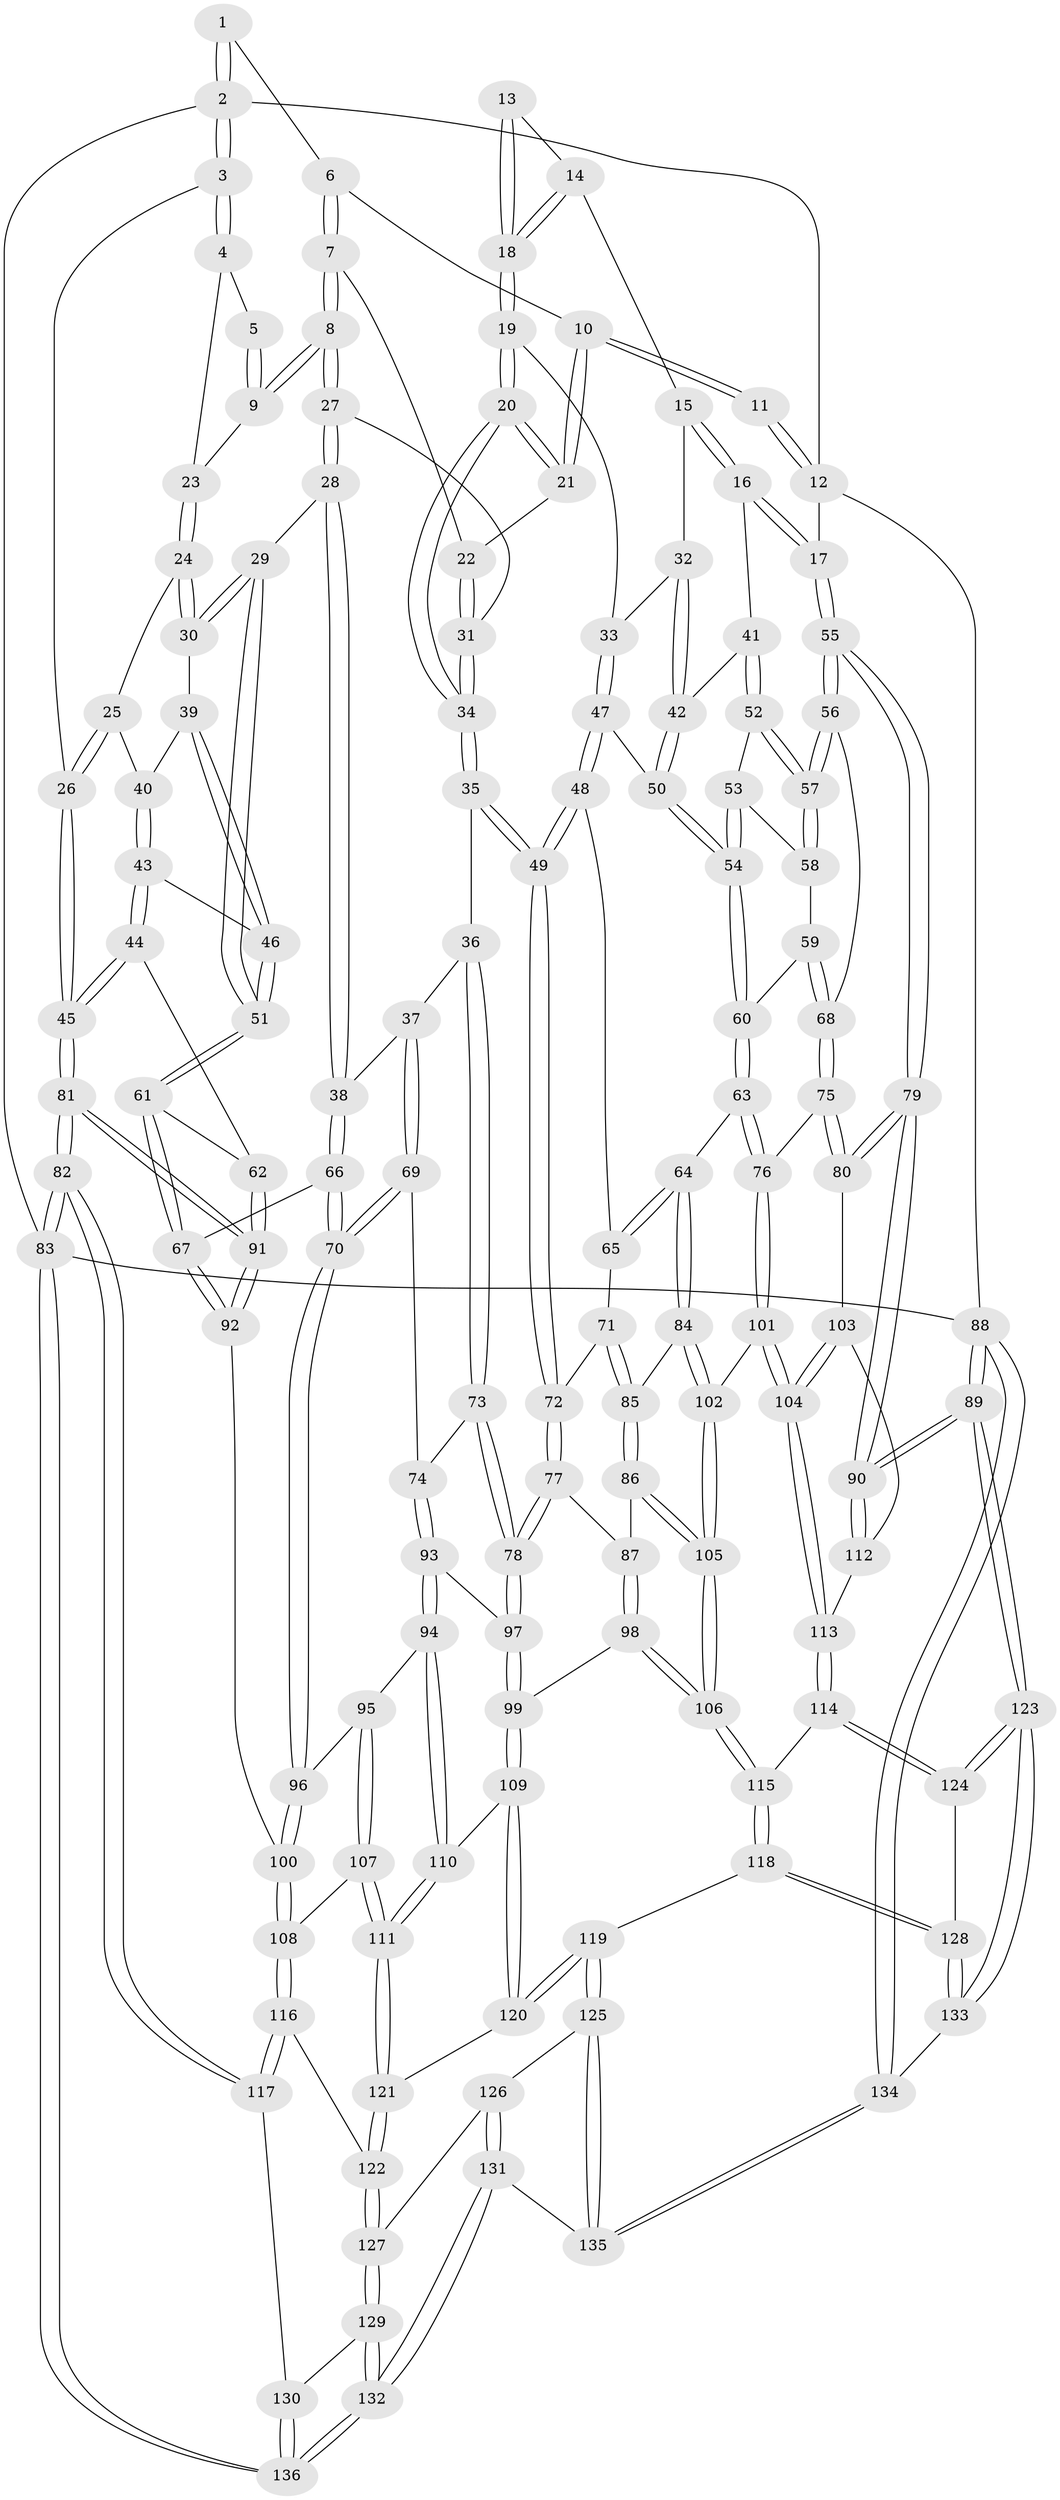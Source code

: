 // Generated by graph-tools (version 1.1) at 2025/50/03/09/25 03:50:57]
// undirected, 136 vertices, 337 edges
graph export_dot {
graph [start="1"]
  node [color=gray90,style=filled];
  1 [pos="+0.25184426516633296+0"];
  2 [pos="+0+0"];
  3 [pos="+0+0"];
  4 [pos="+0.1587519143109027+0.07322681275417203"];
  5 [pos="+0.24187924087233445+0"];
  6 [pos="+0.4100215584539509+0"];
  7 [pos="+0.3648202910416169+0.049778892707695296"];
  8 [pos="+0.29126697459998646+0.11484267349033478"];
  9 [pos="+0.25962959350207304+0.09502831046496941"];
  10 [pos="+0.5721357059298093+0"];
  11 [pos="+0.6217034414656712+0"];
  12 [pos="+1+0"];
  13 [pos="+0.6261017521560786+0"];
  14 [pos="+0.7739504871770843+0.10032097861521365"];
  15 [pos="+0.8643428826681123+0.09313469433550926"];
  16 [pos="+1+0.06642807664340745"];
  17 [pos="+1+0"];
  18 [pos="+0.6964306319680358+0.14560779639140445"];
  19 [pos="+0.6726887545247662+0.17846023489968846"];
  20 [pos="+0.5625612392842124+0.19757861556397888"];
  21 [pos="+0.5291031196266511+0.12247957007772356"];
  22 [pos="+0.46007609279061146+0.11203085403043621"];
  23 [pos="+0.1739342648873871+0.09827375671040305"];
  24 [pos="+0.13777493335294175+0.15857565450508992"];
  25 [pos="+0+0.15892034994803816"];
  26 [pos="+0+0.02785598338277326"];
  27 [pos="+0.30783569109216835+0.1704997405454188"];
  28 [pos="+0.24048376407475677+0.29107993075071115"];
  29 [pos="+0.23998324362483622+0.29117836456769514"];
  30 [pos="+0.17469548069286536+0.23561877132975292"];
  31 [pos="+0.3339648311806621+0.17499466437021383"];
  32 [pos="+0.7567057385163105+0.22607713241943111"];
  33 [pos="+0.7161656409585221+0.21649670175496954"];
  34 [pos="+0.5182876555969338+0.2954670087674521"];
  35 [pos="+0.5165465446511287+0.30827921065708486"];
  36 [pos="+0.40179375274009405+0.35215288335946227"];
  37 [pos="+0.3667393008526893+0.3519325709435056"];
  38 [pos="+0.3371553493045394+0.34796293585640026"];
  39 [pos="+0.10555092459476448+0.25271709336347065"];
  40 [pos="+0.06121251292934894+0.25019039756153777"];
  41 [pos="+0.9273533298002006+0.20500857586293722"];
  42 [pos="+0.819284029247611+0.2527820586104993"];
  43 [pos="+0.05613048001407167+0.3276549583339241"];
  44 [pos="+0.04494067513515999+0.3358572728366492"];
  45 [pos="+0+0.44941680331065237"];
  46 [pos="+0.09785049159037075+0.32703366583873344"];
  47 [pos="+0.7237751243060024+0.34283354932192817"];
  48 [pos="+0.7090446993210433+0.35523220674074063"];
  49 [pos="+0.543476196376553+0.3479469554163207"];
  50 [pos="+0.7999770153205908+0.33787554998776764"];
  51 [pos="+0.19151657551709078+0.34604317659680367"];
  52 [pos="+0.9275029133220264+0.25394317706007263"];
  53 [pos="+0.8996840328576946+0.30779314919794837"];
  54 [pos="+0.8172168280806139+0.3569822959357136"];
  55 [pos="+1+0.4204157824036723"];
  56 [pos="+0.9916921582282232+0.3890889450473855"];
  57 [pos="+0.9826874622097495+0.37863716831320776"];
  58 [pos="+0.900020567045478+0.35875701601627225"];
  59 [pos="+0.8639837683439947+0.3900629413910041"];
  60 [pos="+0.8348509858350135+0.39662048645733716"];
  61 [pos="+0.1757652020921062+0.4038555583606979"];
  62 [pos="+0.13399969059554673+0.4302811224543312"];
  63 [pos="+0.816371514218696+0.4686061355096109"];
  64 [pos="+0.8112244056221933+0.4703663388373007"];
  65 [pos="+0.7233251803802422+0.4122413194244586"];
  66 [pos="+0.2758523576617604+0.48411459952262187"];
  67 [pos="+0.22939233854256488+0.4709916205189692"];
  68 [pos="+0.9498160834917092+0.4207959603990569"];
  69 [pos="+0.34355966458197823+0.4730304272104132"];
  70 [pos="+0.27595933313857846+0.48424871126038604"];
  71 [pos="+0.6853911091987136+0.45205856877982514"];
  72 [pos="+0.5445920020625238+0.35444714404543737"];
  73 [pos="+0.4004871913000774+0.4622581585440108"];
  74 [pos="+0.3664716972958199+0.4825632739648983"];
  75 [pos="+0.9015409187422178+0.5148120362772913"];
  76 [pos="+0.8992008835339887+0.5144845287420762"];
  77 [pos="+0.5444648769139034+0.4108137897885343"];
  78 [pos="+0.4492179632488042+0.5193368964402928"];
  79 [pos="+1+0.4320964295353262"];
  80 [pos="+0.9172712220114918+0.5272321306354617"];
  81 [pos="+0+0.6050441621066395"];
  82 [pos="+0+0.70868213815321"];
  83 [pos="+0+1"];
  84 [pos="+0.7613826237090816+0.5207535404914156"];
  85 [pos="+0.682246877945338+0.5293215141014799"];
  86 [pos="+0.6814203007134436+0.5298727436316338"];
  87 [pos="+0.5647537859077425+0.4541303487109657"];
  88 [pos="+1+1"];
  89 [pos="+1+1"];
  90 [pos="+1+0.7273267014588534"];
  91 [pos="+0+0.5844749457728065"];
  92 [pos="+0.1301759622656718+0.6102157101695473"];
  93 [pos="+0.3595525226092491+0.5753274172294787"];
  94 [pos="+0.3543326833085848+0.5776274557012415"];
  95 [pos="+0.3308508166085826+0.5717527770886305"];
  96 [pos="+0.2907359858507033+0.5304208222946831"];
  97 [pos="+0.4425342340139529+0.5648948369497584"];
  98 [pos="+0.5455222539418073+0.6266855804644292"];
  99 [pos="+0.5123140403402324+0.6271847607815353"];
  100 [pos="+0.1411224859849026+0.6154506576314018"];
  101 [pos="+0.8101114864047773+0.6261313462748169"];
  102 [pos="+0.7926413782550853+0.6112785577775665"];
  103 [pos="+0.945021747621313+0.5918111638259194"];
  104 [pos="+0.8379253113242277+0.694762349664293"];
  105 [pos="+0.6344964390236383+0.6363344144435764"];
  106 [pos="+0.6179168445622729+0.6563228839288271"];
  107 [pos="+0.2262421723370544+0.656700184571278"];
  108 [pos="+0.1912666320956883+0.6555506899370571"];
  109 [pos="+0.4737454607678842+0.6724840272142323"];
  110 [pos="+0.35703518108317944+0.6920359603454797"];
  111 [pos="+0.33513837414731223+0.7220663002330822"];
  112 [pos="+1+0.629836002143787"];
  113 [pos="+0.8347828377093254+0.7369105733601472"];
  114 [pos="+0.833345303882138+0.7453823438400878"];
  115 [pos="+0.6355421898288647+0.7039109416833832"];
  116 [pos="+0.19279826480219417+0.7752818724025194"];
  117 [pos="+0.09817246298893295+0.832901178658196"];
  118 [pos="+0.6035689556038998+0.8046629279977813"];
  119 [pos="+0.5185849182675489+0.8519643313847507"];
  120 [pos="+0.46169008132663686+0.7939639465105355"];
  121 [pos="+0.3379293961378758+0.7756636310514102"];
  122 [pos="+0.30124843507646476+0.8241210888939532"];
  123 [pos="+1+1"];
  124 [pos="+0.8677378531867149+0.8155270360549204"];
  125 [pos="+0.4968006361130312+0.9210873235749029"];
  126 [pos="+0.3097832341270186+0.8533839497784292"];
  127 [pos="+0.3011524749143098+0.8431969739783562"];
  128 [pos="+0.7017930633428412+0.8864776922831776"];
  129 [pos="+0.21838769844291697+0.9190001106463246"];
  130 [pos="+0.14394737261606472+0.9136697747188189"];
  131 [pos="+0.41052669570688827+1"];
  132 [pos="+0.3534588926679894+1"];
  133 [pos="+0.696405469628195+0.9240268173823769"];
  134 [pos="+0.6033531507815671+1"];
  135 [pos="+0.49789462935712+1"];
  136 [pos="+0+1"];
  1 -- 2;
  1 -- 2;
  1 -- 6;
  2 -- 3;
  2 -- 3;
  2 -- 12;
  2 -- 83;
  3 -- 4;
  3 -- 4;
  3 -- 26;
  4 -- 5;
  4 -- 23;
  5 -- 9;
  5 -- 9;
  6 -- 7;
  6 -- 7;
  6 -- 10;
  7 -- 8;
  7 -- 8;
  7 -- 22;
  8 -- 9;
  8 -- 9;
  8 -- 27;
  8 -- 27;
  9 -- 23;
  10 -- 11;
  10 -- 11;
  10 -- 21;
  10 -- 21;
  11 -- 12;
  11 -- 12;
  12 -- 17;
  12 -- 88;
  13 -- 14;
  13 -- 18;
  13 -- 18;
  14 -- 15;
  14 -- 18;
  14 -- 18;
  15 -- 16;
  15 -- 16;
  15 -- 32;
  16 -- 17;
  16 -- 17;
  16 -- 41;
  17 -- 55;
  17 -- 55;
  18 -- 19;
  18 -- 19;
  19 -- 20;
  19 -- 20;
  19 -- 33;
  20 -- 21;
  20 -- 21;
  20 -- 34;
  20 -- 34;
  21 -- 22;
  22 -- 31;
  22 -- 31;
  23 -- 24;
  23 -- 24;
  24 -- 25;
  24 -- 30;
  24 -- 30;
  25 -- 26;
  25 -- 26;
  25 -- 40;
  26 -- 45;
  26 -- 45;
  27 -- 28;
  27 -- 28;
  27 -- 31;
  28 -- 29;
  28 -- 38;
  28 -- 38;
  29 -- 30;
  29 -- 30;
  29 -- 51;
  29 -- 51;
  30 -- 39;
  31 -- 34;
  31 -- 34;
  32 -- 33;
  32 -- 42;
  32 -- 42;
  33 -- 47;
  33 -- 47;
  34 -- 35;
  34 -- 35;
  35 -- 36;
  35 -- 49;
  35 -- 49;
  36 -- 37;
  36 -- 73;
  36 -- 73;
  37 -- 38;
  37 -- 69;
  37 -- 69;
  38 -- 66;
  38 -- 66;
  39 -- 40;
  39 -- 46;
  39 -- 46;
  40 -- 43;
  40 -- 43;
  41 -- 42;
  41 -- 52;
  41 -- 52;
  42 -- 50;
  42 -- 50;
  43 -- 44;
  43 -- 44;
  43 -- 46;
  44 -- 45;
  44 -- 45;
  44 -- 62;
  45 -- 81;
  45 -- 81;
  46 -- 51;
  46 -- 51;
  47 -- 48;
  47 -- 48;
  47 -- 50;
  48 -- 49;
  48 -- 49;
  48 -- 65;
  49 -- 72;
  49 -- 72;
  50 -- 54;
  50 -- 54;
  51 -- 61;
  51 -- 61;
  52 -- 53;
  52 -- 57;
  52 -- 57;
  53 -- 54;
  53 -- 54;
  53 -- 58;
  54 -- 60;
  54 -- 60;
  55 -- 56;
  55 -- 56;
  55 -- 79;
  55 -- 79;
  56 -- 57;
  56 -- 57;
  56 -- 68;
  57 -- 58;
  57 -- 58;
  58 -- 59;
  59 -- 60;
  59 -- 68;
  59 -- 68;
  60 -- 63;
  60 -- 63;
  61 -- 62;
  61 -- 67;
  61 -- 67;
  62 -- 91;
  62 -- 91;
  63 -- 64;
  63 -- 76;
  63 -- 76;
  64 -- 65;
  64 -- 65;
  64 -- 84;
  64 -- 84;
  65 -- 71;
  66 -- 67;
  66 -- 70;
  66 -- 70;
  67 -- 92;
  67 -- 92;
  68 -- 75;
  68 -- 75;
  69 -- 70;
  69 -- 70;
  69 -- 74;
  70 -- 96;
  70 -- 96;
  71 -- 72;
  71 -- 85;
  71 -- 85;
  72 -- 77;
  72 -- 77;
  73 -- 74;
  73 -- 78;
  73 -- 78;
  74 -- 93;
  74 -- 93;
  75 -- 76;
  75 -- 80;
  75 -- 80;
  76 -- 101;
  76 -- 101;
  77 -- 78;
  77 -- 78;
  77 -- 87;
  78 -- 97;
  78 -- 97;
  79 -- 80;
  79 -- 80;
  79 -- 90;
  79 -- 90;
  80 -- 103;
  81 -- 82;
  81 -- 82;
  81 -- 91;
  81 -- 91;
  82 -- 83;
  82 -- 83;
  82 -- 117;
  82 -- 117;
  83 -- 136;
  83 -- 136;
  83 -- 88;
  84 -- 85;
  84 -- 102;
  84 -- 102;
  85 -- 86;
  85 -- 86;
  86 -- 87;
  86 -- 105;
  86 -- 105;
  87 -- 98;
  87 -- 98;
  88 -- 89;
  88 -- 89;
  88 -- 134;
  88 -- 134;
  89 -- 90;
  89 -- 90;
  89 -- 123;
  89 -- 123;
  90 -- 112;
  90 -- 112;
  91 -- 92;
  91 -- 92;
  92 -- 100;
  93 -- 94;
  93 -- 94;
  93 -- 97;
  94 -- 95;
  94 -- 110;
  94 -- 110;
  95 -- 96;
  95 -- 107;
  95 -- 107;
  96 -- 100;
  96 -- 100;
  97 -- 99;
  97 -- 99;
  98 -- 99;
  98 -- 106;
  98 -- 106;
  99 -- 109;
  99 -- 109;
  100 -- 108;
  100 -- 108;
  101 -- 102;
  101 -- 104;
  101 -- 104;
  102 -- 105;
  102 -- 105;
  103 -- 104;
  103 -- 104;
  103 -- 112;
  104 -- 113;
  104 -- 113;
  105 -- 106;
  105 -- 106;
  106 -- 115;
  106 -- 115;
  107 -- 108;
  107 -- 111;
  107 -- 111;
  108 -- 116;
  108 -- 116;
  109 -- 110;
  109 -- 120;
  109 -- 120;
  110 -- 111;
  110 -- 111;
  111 -- 121;
  111 -- 121;
  112 -- 113;
  113 -- 114;
  113 -- 114;
  114 -- 115;
  114 -- 124;
  114 -- 124;
  115 -- 118;
  115 -- 118;
  116 -- 117;
  116 -- 117;
  116 -- 122;
  117 -- 130;
  118 -- 119;
  118 -- 128;
  118 -- 128;
  119 -- 120;
  119 -- 120;
  119 -- 125;
  119 -- 125;
  120 -- 121;
  121 -- 122;
  121 -- 122;
  122 -- 127;
  122 -- 127;
  123 -- 124;
  123 -- 124;
  123 -- 133;
  123 -- 133;
  124 -- 128;
  125 -- 126;
  125 -- 135;
  125 -- 135;
  126 -- 127;
  126 -- 131;
  126 -- 131;
  127 -- 129;
  127 -- 129;
  128 -- 133;
  128 -- 133;
  129 -- 130;
  129 -- 132;
  129 -- 132;
  130 -- 136;
  130 -- 136;
  131 -- 132;
  131 -- 132;
  131 -- 135;
  132 -- 136;
  132 -- 136;
  133 -- 134;
  134 -- 135;
  134 -- 135;
}
